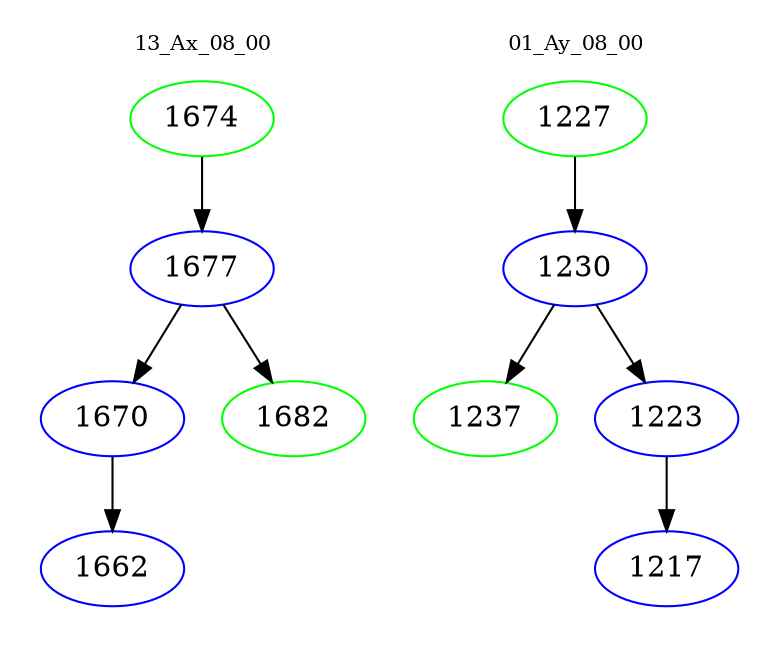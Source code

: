 digraph{
subgraph cluster_0 {
color = white
label = "13_Ax_08_00";
fontsize=10;
T0_1674 [label="1674", color="green"]
T0_1674 -> T0_1677 [color="black"]
T0_1677 [label="1677", color="blue"]
T0_1677 -> T0_1670 [color="black"]
T0_1670 [label="1670", color="blue"]
T0_1670 -> T0_1662 [color="black"]
T0_1662 [label="1662", color="blue"]
T0_1677 -> T0_1682 [color="black"]
T0_1682 [label="1682", color="green"]
}
subgraph cluster_1 {
color = white
label = "01_Ay_08_00";
fontsize=10;
T1_1227 [label="1227", color="green"]
T1_1227 -> T1_1230 [color="black"]
T1_1230 [label="1230", color="blue"]
T1_1230 -> T1_1237 [color="black"]
T1_1237 [label="1237", color="green"]
T1_1230 -> T1_1223 [color="black"]
T1_1223 [label="1223", color="blue"]
T1_1223 -> T1_1217 [color="black"]
T1_1217 [label="1217", color="blue"]
}
}
